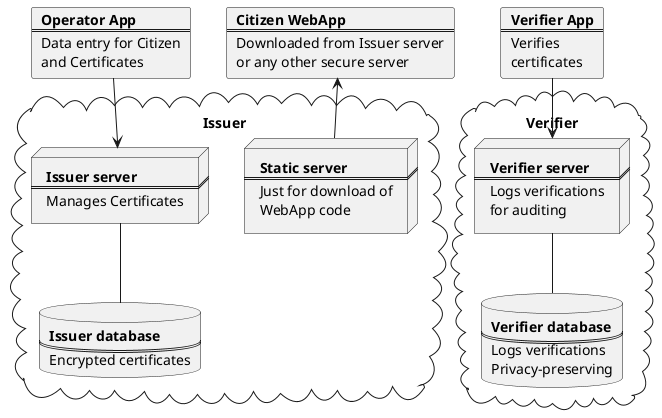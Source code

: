 @startuml SafeIsland_Components

card OperatorApp [
  <b>Operator App
  ====
  Data entry for Citizen
  and Certificates
]

card CitizenApp [
  <b>Citizen WebApp
  ====
  Downloaded from Issuer server
  or any other secure server
]

card VerifierApp [
  <b>Verifier App
  ====
  Verifies
  certificates
]

cloud Issuer {

  node StaticServer [
    <b>Static server
    ====
    Just for download of
    WebApp code
  ]

  node IssuerServer [
    <b>Issuer server
    ====
    Manages Certificates
  ]

  database IssuerDatabase [
    <b>Issuer database
    ====
    Encrypted certificates
  ]

}

cloud Verifier {

  node VerifierServer [
    <b>Verifier server
    ====
    Logs verifications
    for auditing
  ]

  database VerifierDatabase [
    <b>Verifier database
    ====
    Logs verifications
    Privacy-preserving
  ]


}

OperatorApp --> IssuerServer
IssuerServer -- IssuerDatabase
CitizenApp <-- StaticServer

VerifierApp --> VerifierServer
VerifierServer -- VerifierDatabase

@enduml

